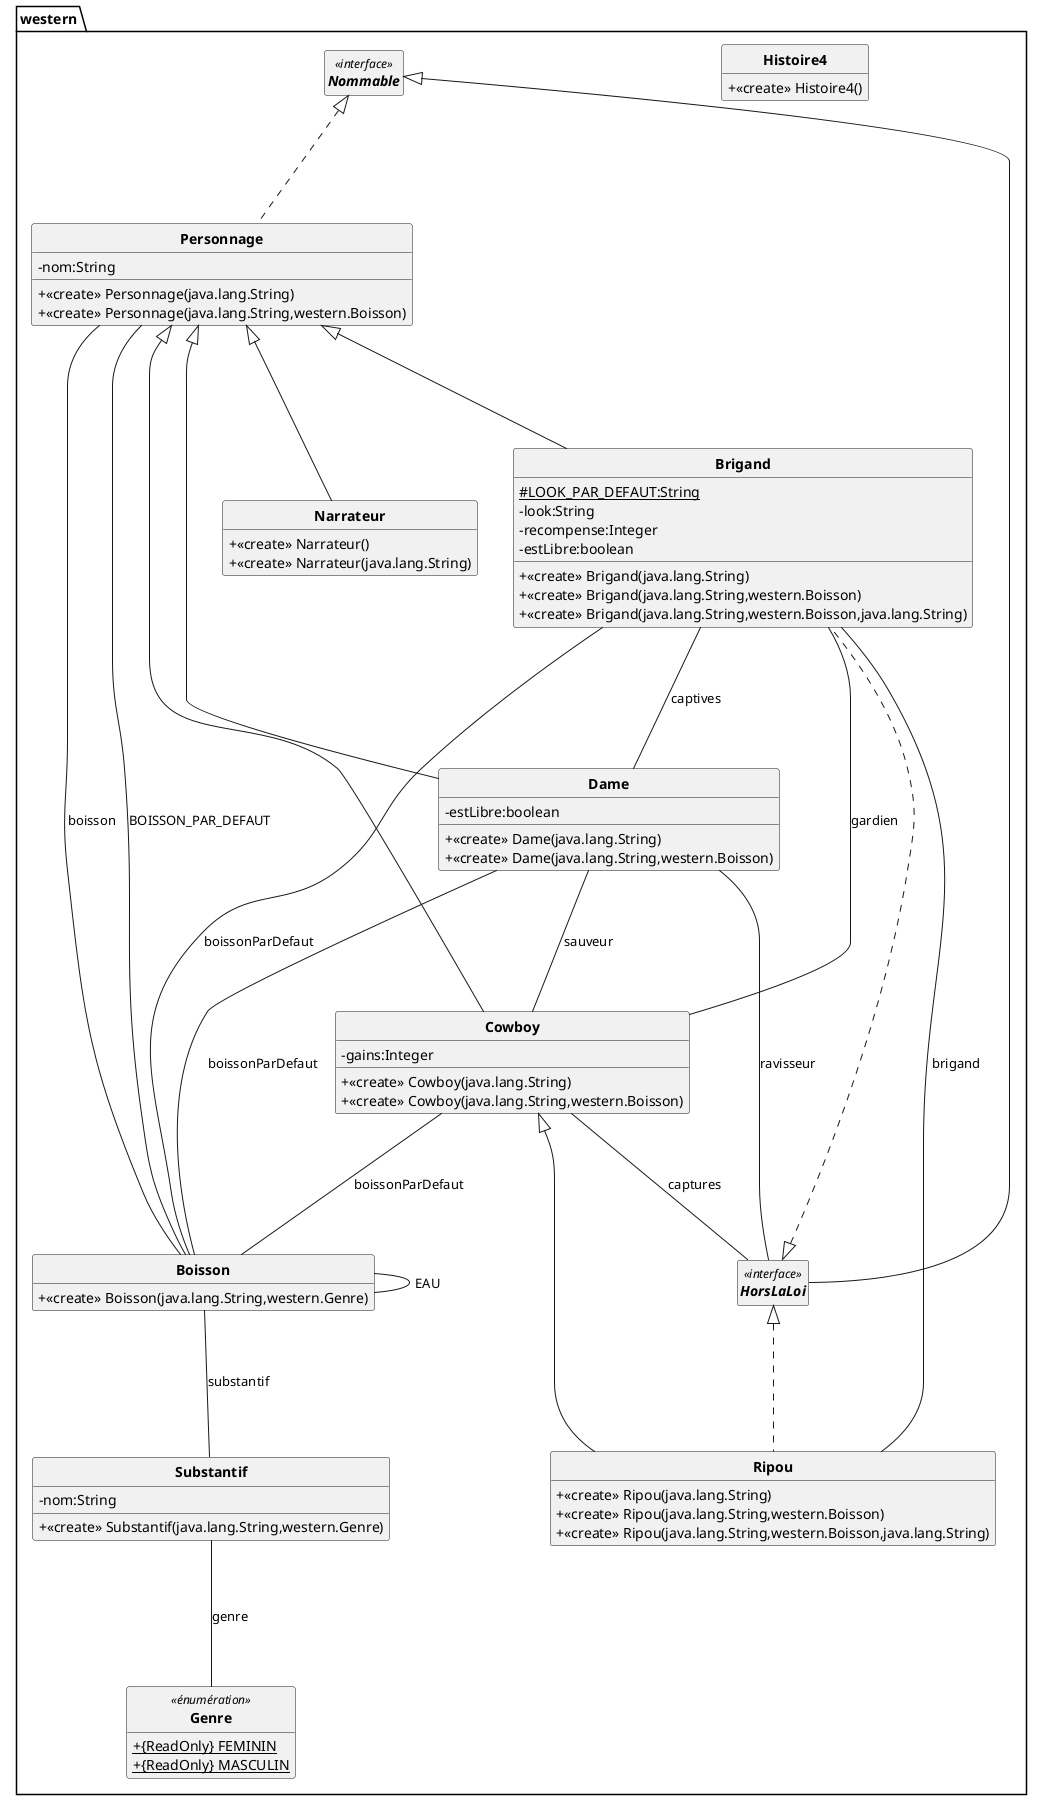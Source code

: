 @startuml
skinparam classAttributeIconSize 0
skinparam classFontStyle Bold
skinparam style strictuml
hide empty members

package western
{
CLASS Brigand
{
# {static} LOOK_PAR_DEFAUT:String
- look:String
- recompense:Integer 
- estLibre:boolean 
+  <<create>> Brigand(java.lang.String)
+  <<create>> Brigand(java.lang.String,western.Boisson)
+  <<create>> Brigand(java.lang.String,western.Boisson,java.lang.String)

}
CLASS Ripou
{
+  <<create>> Ripou(java.lang.String)
+  <<create>> Ripou(java.lang.String,western.Boisson)
+  <<create>> Ripou(java.lang.String,western.Boisson,java.lang.String)

}
CLASS Substantif
{
- nom:String
+  <<create>> Substantif(java.lang.String,western.Genre)

}
CLASS Histoire4
{
+  <<create>> Histoire4()

}
INTERFACE Nommable<<interface>>
{

}
CLASS Dame
{
- estLibre:boolean 
+  <<create>> Dame(java.lang.String)
+  <<create>> Dame(java.lang.String,western.Boisson)

}
CLASS Personnage
{
- nom:String
+  <<create>> Personnage(java.lang.String)
+  <<create>> Personnage(java.lang.String,western.Boisson)

}
CLASS Cowboy
{
- gains:Integer 
+  <<create>> Cowboy(java.lang.String)
+  <<create>> Cowboy(java.lang.String,western.Boisson)

}
INTERFACE HorsLaLoi<<interface>>
{

}
ENUM Genre<<énumération>>
{
+ {static} {ReadOnly} FEMININ
+ {static} {ReadOnly} MASCULIN

}
CLASS Boisson
{
+  <<create>> Boisson(java.lang.String,western.Genre)

}
CLASS Narrateur
{
+  <<create>> Narrateur()
+  <<create>> Narrateur(java.lang.String)

}

HorsLaLoi <|... Brigand

HorsLaLoi <|... Ripou

Nommable <|... Personnage

Nommable <|-- HorsLaLoi

Personnage <|--- Brigand

Cowboy <|--- Ripou

Personnage <|--- Dame

Personnage <|--- Cowboy

Personnage <|--- Narrateur

Brigand --- Dame : captives

Brigand --- Cowboy : gardien

Brigand --- Boisson : boissonParDefaut

Ripou --- Brigand : brigand

Substantif --- Genre : genre

Dame --- Cowboy : sauveur

Dame --- HorsLaLoi : ravisseur

Dame --- Boisson : boissonParDefaut

Personnage --- Boisson : BOISSON_PAR_DEFAUT

Personnage --- Boisson : boisson

Cowboy --- HorsLaLoi : captures

Cowboy --- Boisson : boissonParDefaut

Boisson --- Substantif : substantif

Boisson --- Boisson : EAU
}
@enduml